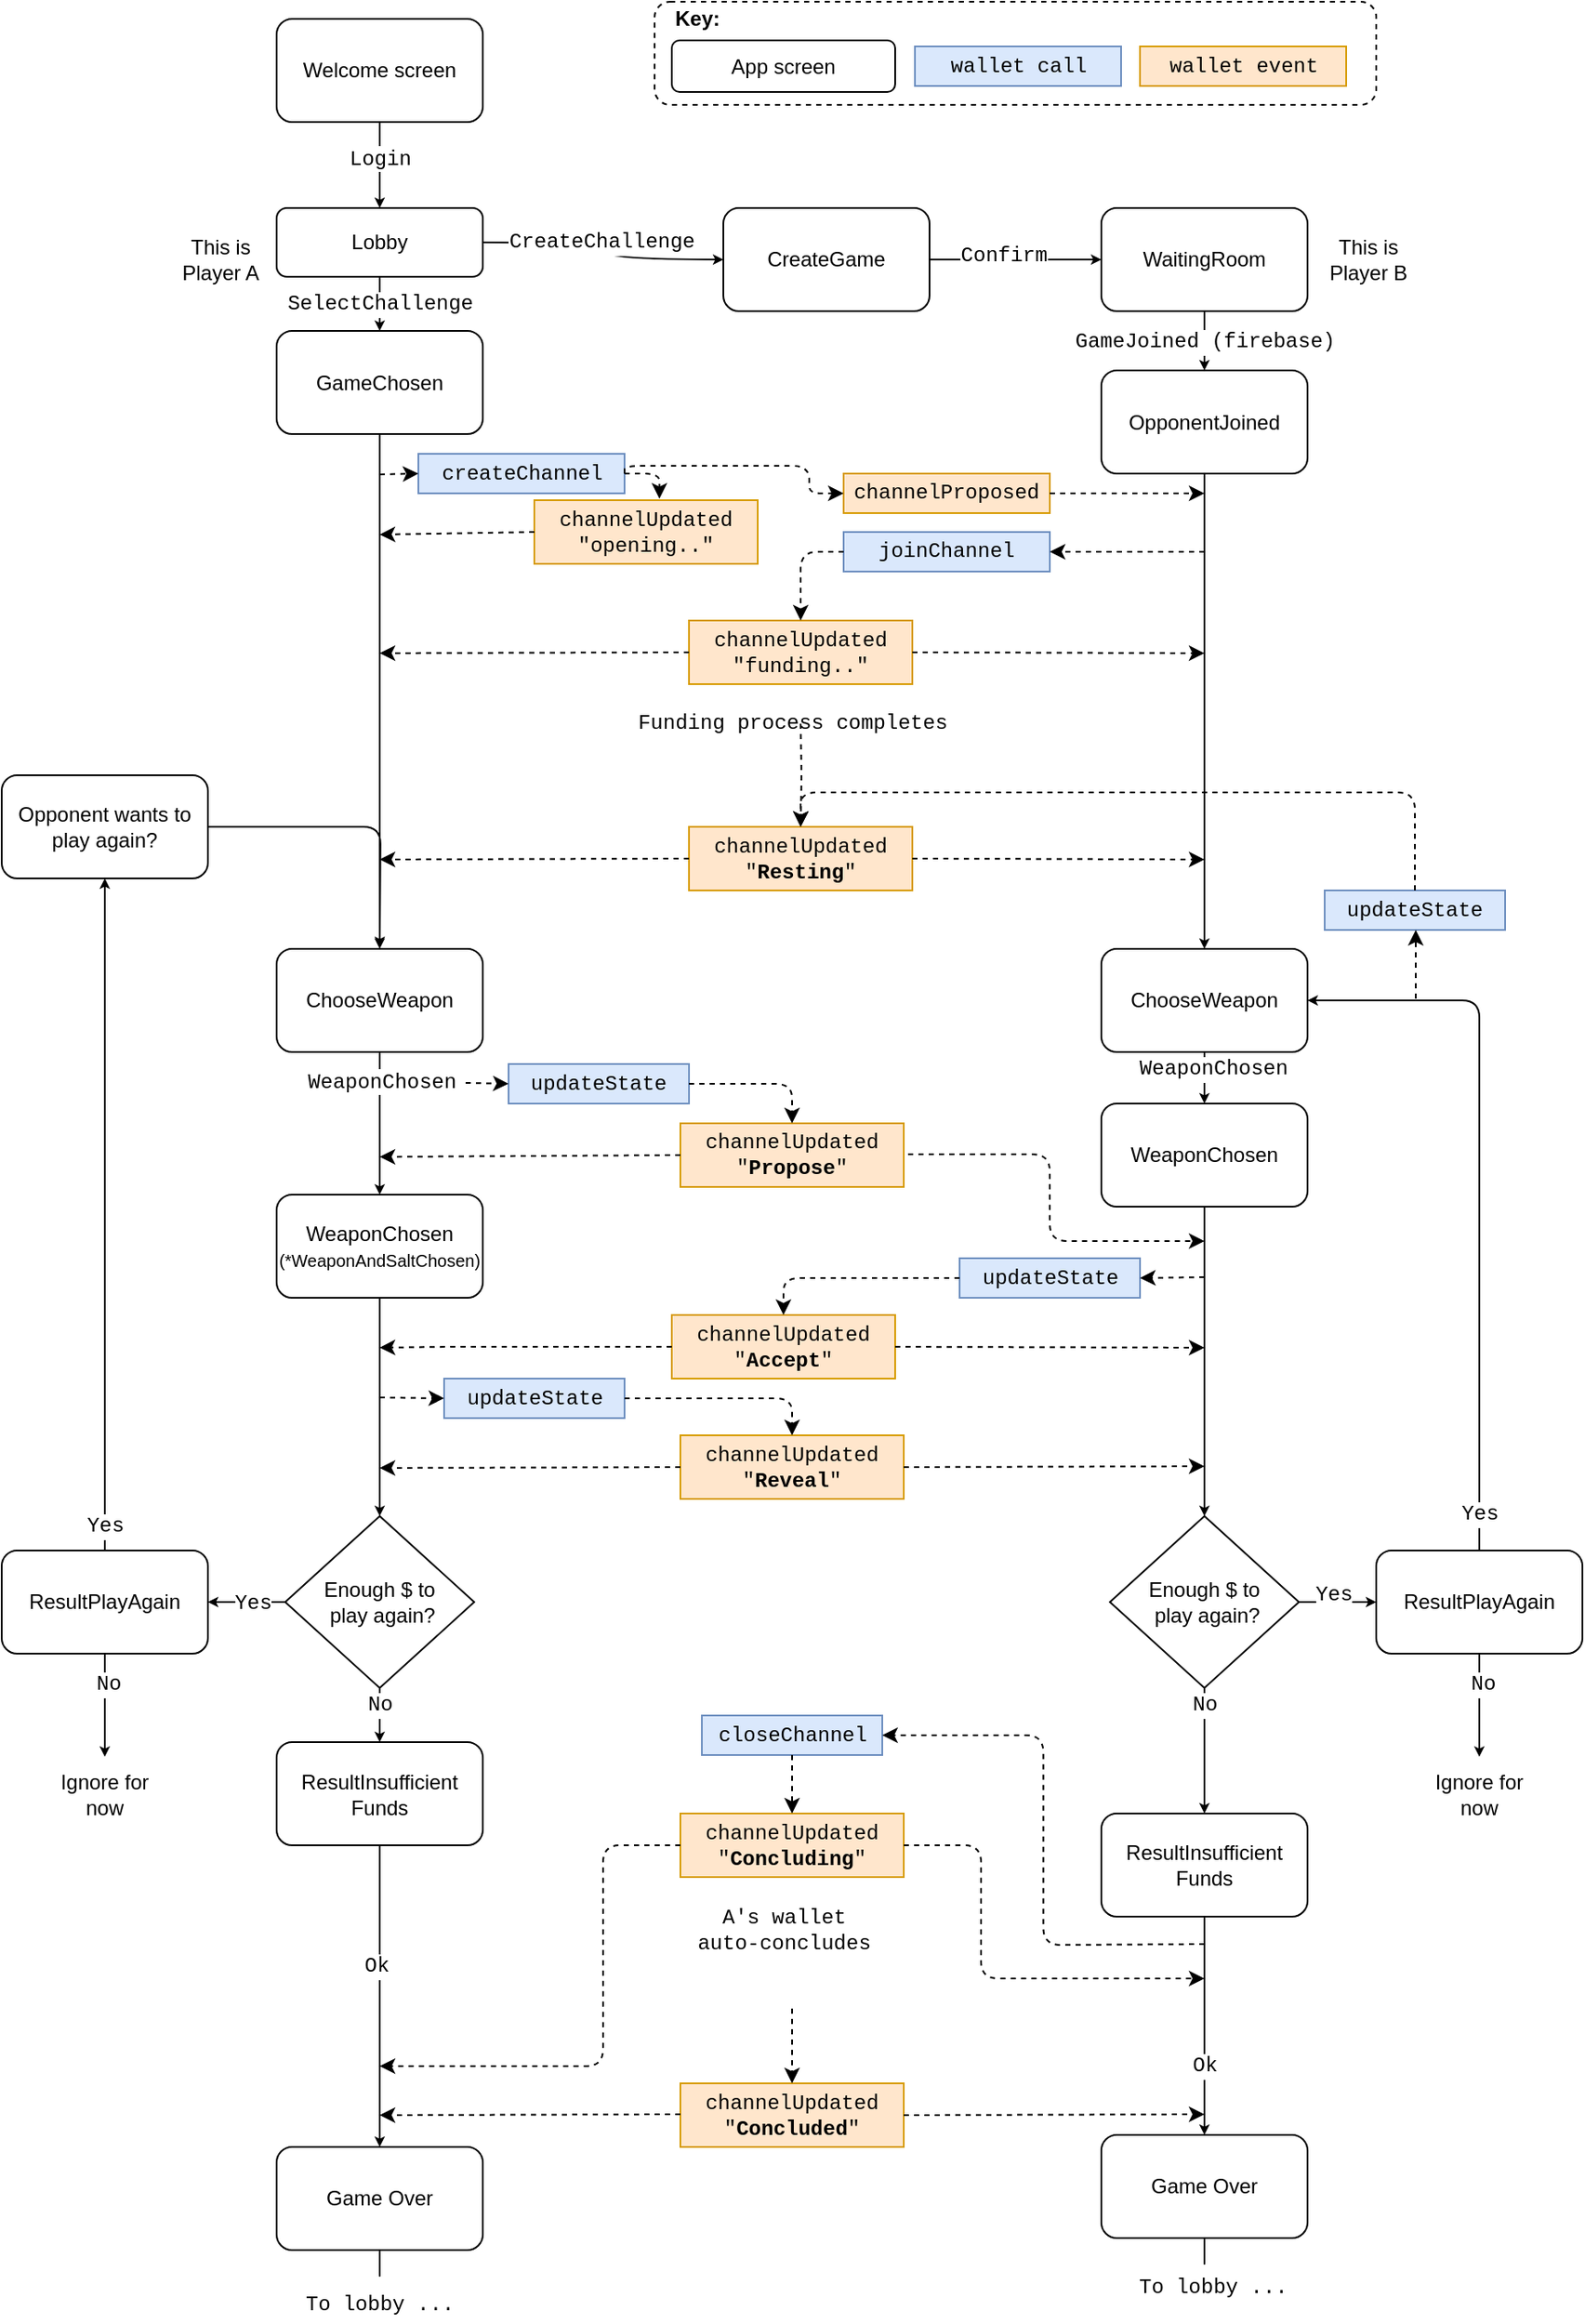 <mxfile version="12.1.7" type="device" pages="1"><diagram id="3c772fb0-b6d9-6675-12e5-c14f96a0285c" name="Page-1"><mxGraphModel dx="946" dy="680" grid="1" gridSize="10" guides="1" tooltips="1" connect="1" arrows="1" fold="1" page="1" pageScale="1" pageWidth="850" pageHeight="1100" background="#ffffff" math="0" shadow="0"><root><mxCell id="0"/><mxCell id="1" parent="0"/><mxCell id="sn7Wcm224zbcXfDM_RU4-180" value="" style="rounded=1;whiteSpace=wrap;html=1;fontFamily=Courier New;fillColor=none;dashed=1;" parent="1" vertex="1"><mxGeometry x="400" y="10" width="420" height="60" as="geometry"/></mxCell><mxCell id="5" style="edgeStyle=orthogonalEdgeStyle;curved=1;rounded=0;html=1;exitX=0.5;exitY=1;entryX=0.5;entryY=0;startArrow=none;startFill=0;startSize=1;endArrow=classic;endFill=1;endSize=3;jettySize=auto;orthogonalLoop=1;strokeColor=#000000;strokeWidth=1;exitDx=0;exitDy=0;entryDx=0;entryDy=0;" parent="1" source="2" target="3" edge="1"><mxGeometry relative="1" as="geometry"/></mxCell><mxCell id="6" value="&lt;font face=&quot;Courier New&quot;&gt;Login&lt;/font&gt;" style="text;html=1;resizable=0;points=[];align=center;verticalAlign=middle;labelBackgroundColor=#ffffff;" parent="5" vertex="1" connectable="0"><mxGeometry x="-0.24" y="3" relative="1" as="geometry"><mxPoint x="-3" y="1.5" as="offset"/></mxGeometry></mxCell><mxCell id="2" value="Welcome screen" style="rounded=1;whiteSpace=wrap;html=1;fillColor=#ffffff;align=center;strokeColor=#000000;" parent="1" vertex="1"><mxGeometry x="180" y="20" width="120" height="60" as="geometry"/></mxCell><mxCell id="7" style="edgeStyle=orthogonalEdgeStyle;curved=1;rounded=0;html=1;exitX=1;exitY=0.5;entryX=0;entryY=0.5;startArrow=none;startFill=0;startSize=1;endArrow=classic;endFill=1;endSize=3;jettySize=auto;orthogonalLoop=1;strokeColor=#000000;strokeWidth=1;" parent="1" source="3" target="4" edge="1"><mxGeometry relative="1" as="geometry"/></mxCell><mxCell id="8" value="CreateChallenge" style="text;html=1;resizable=0;points=[];align=center;verticalAlign=middle;labelBackgroundColor=#ffffff;fontFamily=Courier New;" parent="7" vertex="1" connectable="0"><mxGeometry x="-0.086" relative="1" as="geometry"><mxPoint as="offset"/></mxGeometry></mxCell><mxCell id="19" value="" style="edgeStyle=orthogonalEdgeStyle;curved=1;rounded=0;html=1;startArrow=none;startFill=0;startSize=1;endArrow=classic;endFill=1;endSize=3;jettySize=auto;orthogonalLoop=1;strokeColor=#000000;strokeWidth=1;fontFamily=Courier New;" parent="1" source="3" target="18" edge="1"><mxGeometry relative="1" as="geometry"/></mxCell><mxCell id="20" value="SelectChallenge" style="text;html=1;resizable=0;points=[];align=center;verticalAlign=middle;labelBackgroundColor=#ffffff;fontFamily=Courier New;" parent="19" vertex="1" connectable="0"><mxGeometry x="-0.15" relative="1" as="geometry"><mxPoint y="-4" as="offset"/></mxGeometry></mxCell><mxCell id="sn7Wcm224zbcXfDM_RU4-211" value="Funding process completes" style="text;html=1;resizable=0;points=[];align=center;verticalAlign=middle;labelBackgroundColor=#ffffff;fontFamily=Courier New;" parent="19" vertex="1" connectable="0"><mxGeometry x="-0.15" relative="1" as="geometry"><mxPoint x="240" y="240" as="offset"/></mxGeometry></mxCell><mxCell id="sn7Wcm224zbcXfDM_RU4-247" value="A's wallet&lt;br&gt;auto-concludes" style="text;html=1;resizable=0;points=[];align=center;verticalAlign=middle;labelBackgroundColor=#ffffff;fontFamily=Courier New;" parent="19" vertex="1" connectable="0"><mxGeometry x="-0.15" relative="1" as="geometry"><mxPoint x="235" y="942" as="offset"/></mxGeometry></mxCell><mxCell id="3" value="Lobby" style="rounded=1;whiteSpace=wrap;html=1;fillColor=#ffffff;align=center;strokeColor=#000000;" parent="1" vertex="1"><mxGeometry x="180" y="130" width="120" height="40" as="geometry"/></mxCell><mxCell id="18" value="GameChosen" style="rounded=1;whiteSpace=wrap;html=1;fillColor=#ffffff;align=center;strokeColor=#000000;" parent="1" vertex="1"><mxGeometry x="180" y="201.5" width="120" height="60" as="geometry"/></mxCell><mxCell id="51" value="" style="edgeStyle=orthogonalEdgeStyle;curved=1;rounded=0;html=1;startArrow=none;startFill=0;startSize=1;endArrow=classic;endFill=1;endSize=3;jettySize=auto;orthogonalLoop=1;strokeColor=#000000;strokeWidth=1;fontFamily=Courier New;exitX=0.5;exitY=1;exitDx=0;exitDy=0;" parent="1" source="18" target="50" edge="1"><mxGeometry relative="1" as="geometry"><mxPoint x="240" y="420" as="sourcePoint"/></mxGeometry></mxCell><mxCell id="57" value="" style="edgeStyle=orthogonalEdgeStyle;curved=1;rounded=0;html=1;startArrow=none;startFill=0;startSize=1;endArrow=classic;endFill=1;endSize=3;jettySize=auto;orthogonalLoop=1;strokeColor=#000000;strokeWidth=1;fontFamily=Courier New;" parent="1" source="50" target="56" edge="1"><mxGeometry relative="1" as="geometry"/></mxCell><mxCell id="sn7Wcm224zbcXfDM_RU4-252" value="&lt;font face=&quot;Courier New&quot;&gt;WeaponChosen&lt;/font&gt;" style="text;html=1;resizable=0;points=[];align=center;verticalAlign=middle;labelBackgroundColor=#ffffff;fontFamily=Helvetica;" parent="57" vertex="1" connectable="0"><mxGeometry x="-0.596" y="1" relative="1" as="geometry"><mxPoint as="offset"/></mxGeometry></mxCell><mxCell id="50" value="ChooseWeapon" style="rounded=1;whiteSpace=wrap;html=1;fillColor=#ffffff;align=center;strokeColor=#000000;" parent="1" vertex="1"><mxGeometry x="180" y="561" width="120" height="60" as="geometry"/></mxCell><mxCell id="71" style="edgeStyle=orthogonalEdgeStyle;rounded=1;html=1;exitX=0.5;exitY=1;entryX=0.5;entryY=0;startArrow=none;startFill=0;startSize=1;endArrow=classic;endFill=1;endSize=3;jettySize=auto;orthogonalLoop=1;strokeColor=#000000;strokeWidth=1;fontFamily=Courier New;" parent="1" source="56" target="64" edge="1"><mxGeometry relative="1" as="geometry"/></mxCell><mxCell id="56" value="WeaponChosen&lt;br&gt;&lt;font style=&quot;font-size: 10px&quot;&gt;(*WeaponAndSaltChosen)&lt;/font&gt;" style="rounded=1;whiteSpace=wrap;html=1;fillColor=#ffffff;align=center;strokeColor=#000000;" parent="1" vertex="1"><mxGeometry x="180" y="704" width="120" height="60" as="geometry"/></mxCell><mxCell id="66" style="edgeStyle=orthogonalEdgeStyle;rounded=1;html=1;exitX=0.5;exitY=0;entryX=0.5;entryY=1;startArrow=none;startFill=0;startSize=1;endArrow=classic;endFill=1;endSize=3;jettySize=auto;orthogonalLoop=1;strokeColor=#000000;strokeWidth=1;fontFamily=Courier New;entryDx=0;entryDy=0;" parent="1" source="60" target="F0QE-7O9ewiaqx_4-tCQ-129" edge="1"><mxGeometry relative="1" as="geometry"/></mxCell><mxCell id="67" value="Yes" style="text;html=1;resizable=0;points=[];align=center;verticalAlign=middle;labelBackgroundColor=#ffffff;fontFamily=Courier New;" parent="66" vertex="1" connectable="0"><mxGeometry x="-0.567" y="-2" relative="1" as="geometry"><mxPoint x="-2" y="70" as="offset"/></mxGeometry></mxCell><mxCell id="60" value="ResultPlayAgain" style="rounded=1;whiteSpace=wrap;html=1;fillColor=#ffffff;align=center;strokeColor=#000000;" parent="1" vertex="1"><mxGeometry x="20" y="911" width="120" height="60" as="geometry"/></mxCell><mxCell id="10" value="" style="edgeStyle=orthogonalEdgeStyle;curved=1;rounded=0;html=1;startArrow=none;startFill=0;startSize=1;endArrow=classic;endFill=1;endSize=3;jettySize=auto;orthogonalLoop=1;strokeColor=#000000;strokeWidth=1;fontFamily=Courier New;" parent="1" source="4" target="9" edge="1"><mxGeometry relative="1" as="geometry"/></mxCell><mxCell id="15" value="Confirm" style="text;html=1;resizable=0;points=[];align=center;verticalAlign=middle;labelBackgroundColor=#ffffff;fontFamily=Courier New;" parent="10" vertex="1" connectable="0"><mxGeometry x="-0.15" y="2" relative="1" as="geometry"><mxPoint as="offset"/></mxGeometry></mxCell><mxCell id="4" value="CreateGame" style="rounded=1;whiteSpace=wrap;html=1;fillColor=#ffffff;align=center;strokeColor=#000000;" parent="1" vertex="1"><mxGeometry x="440" y="130" width="120" height="60" as="geometry"/></mxCell><mxCell id="22" value="" style="edgeStyle=orthogonalEdgeStyle;curved=1;rounded=0;html=1;startArrow=none;startFill=0;startSize=1;endArrow=classic;endFill=1;endSize=3;jettySize=auto;orthogonalLoop=1;strokeColor=#000000;strokeWidth=1;fontFamily=Courier New;" parent="1" source="9" target="21" edge="1"><mxGeometry relative="1" as="geometry"/></mxCell><mxCell id="9" value="WaitingRoom" style="rounded=1;whiteSpace=wrap;html=1;fillColor=#ffffff;align=center;strokeColor=#000000;" parent="1" vertex="1"><mxGeometry x="660" y="130" width="120" height="60" as="geometry"/></mxCell><mxCell id="21" value="OpponentJoined" style="rounded=1;whiteSpace=wrap;html=1;fillColor=#ffffff;align=center;strokeColor=#000000;" parent="1" vertex="1"><mxGeometry x="660" y="224.5" width="120" height="60" as="geometry"/></mxCell><mxCell id="53" value="" style="edgeStyle=orthogonalEdgeStyle;curved=1;rounded=0;html=1;startArrow=none;startFill=0;startSize=1;endArrow=classic;endFill=1;endSize=3;jettySize=auto;orthogonalLoop=1;strokeColor=#000000;strokeWidth=1;fontFamily=Courier New;exitX=0.5;exitY=1;exitDx=0;exitDy=0;" parent="1" source="21" target="52" edge="1"><mxGeometry relative="1" as="geometry"><mxPoint x="720" y="420" as="sourcePoint"/></mxGeometry></mxCell><mxCell id="59" value="" style="edgeStyle=orthogonalEdgeStyle;curved=1;rounded=0;html=1;startArrow=none;startFill=0;startSize=1;endArrow=classic;endFill=1;endSize=3;jettySize=auto;orthogonalLoop=1;strokeColor=#000000;strokeWidth=1;fontFamily=Courier New;" parent="1" source="52" target="58" edge="1"><mxGeometry relative="1" as="geometry"/></mxCell><mxCell id="sn7Wcm224zbcXfDM_RU4-253" value="WeaponChosen" style="text;html=1;resizable=0;points=[];align=center;verticalAlign=middle;labelBackgroundColor=#ffffff;fontFamily=Courier New;" parent="59" vertex="1" connectable="0"><mxGeometry x="0.207" y="3" relative="1" as="geometry"><mxPoint x="2" y="-0.5" as="offset"/></mxGeometry></mxCell><mxCell id="52" value="ChooseWeapon" style="rounded=1;whiteSpace=wrap;html=1;fillColor=#ffffff;align=center;strokeColor=#000000;" parent="1" vertex="1"><mxGeometry x="660" y="561" width="120" height="60" as="geometry"/></mxCell><mxCell id="73" style="edgeStyle=orthogonalEdgeStyle;rounded=1;html=1;exitX=0.5;exitY=1;entryX=0.5;entryY=0;startArrow=none;startFill=0;startSize=1;endArrow=classic;endFill=1;endSize=3;jettySize=auto;orthogonalLoop=1;strokeColor=#000000;strokeWidth=1;fontFamily=Courier New;" parent="1" source="58" target="65" edge="1"><mxGeometry relative="1" as="geometry"/></mxCell><mxCell id="58" value="WeaponChosen" style="rounded=1;whiteSpace=wrap;html=1;fillColor=#ffffff;align=center;strokeColor=#000000;" parent="1" vertex="1"><mxGeometry x="660" y="651" width="120" height="60" as="geometry"/></mxCell><mxCell id="79" style="edgeStyle=orthogonalEdgeStyle;rounded=1;html=1;exitX=0.5;exitY=1;entryX=0.5;entryY=0;startArrow=none;startFill=0;startSize=1;endArrow=classic;endFill=1;endSize=3;jettySize=auto;orthogonalLoop=1;strokeColor=#000000;strokeWidth=1;fontFamily=Courier New;" parent="1" source="62" target="77" edge="1"><mxGeometry relative="1" as="geometry"/></mxCell><mxCell id="81" value="Ok" style="text;html=1;resizable=0;points=[];align=center;verticalAlign=middle;labelBackgroundColor=#ffffff;fontFamily=Courier New;" parent="79" vertex="1" connectable="0"><mxGeometry x="-0.35" y="-1" relative="1" as="geometry"><mxPoint x="1" y="45" as="offset"/></mxGeometry></mxCell><mxCell id="62" value="ResultInsufficient&lt;br&gt;Funds" style="rounded=1;whiteSpace=wrap;html=1;fillColor=#ffffff;align=center;strokeColor=#000000;" parent="1" vertex="1"><mxGeometry x="660" y="1064" width="120" height="60" as="geometry"/></mxCell><mxCell id="70" style="edgeStyle=orthogonalEdgeStyle;rounded=1;html=1;exitX=0;exitY=0.5;startArrow=none;startFill=0;startSize=1;endArrow=classic;endFill=1;endSize=3;jettySize=auto;orthogonalLoop=1;strokeColor=#000000;strokeWidth=1;fontFamily=Courier New;exitDx=0;exitDy=0;entryX=1;entryY=0.5;entryDx=0;entryDy=0;" parent="1" source="64" target="60" edge="1"><mxGeometry relative="1" as="geometry"><mxPoint x="150" y="941" as="targetPoint"/></mxGeometry></mxCell><mxCell id="87" value="Y" style="text;html=1;resizable=0;points=[];align=center;verticalAlign=middle;labelBackgroundColor=#ffffff;fontFamily=Courier New;" parent="70" vertex="1" connectable="0"><mxGeometry x="-0.04" relative="1" as="geometry"><mxPoint as="offset"/></mxGeometry></mxCell><mxCell id="94" value="Yes" style="text;html=1;resizable=0;points=[];align=center;verticalAlign=middle;labelBackgroundColor=#ffffff;fontFamily=Courier New;" parent="70" vertex="1" connectable="0"><mxGeometry x="-0.156" y="1" relative="1" as="geometry"><mxPoint as="offset"/></mxGeometry></mxCell><mxCell id="72" style="edgeStyle=orthogonalEdgeStyle;rounded=1;html=1;exitX=0.5;exitY=1;startArrow=none;startFill=0;startSize=1;endArrow=classic;endFill=1;endSize=3;jettySize=auto;orthogonalLoop=1;strokeColor=#000000;strokeWidth=1;fontFamily=Courier New;" parent="1" source="64" target="69" edge="1"><mxGeometry relative="1" as="geometry"/></mxCell><mxCell id="88" value="No" style="text;html=1;resizable=0;points=[];align=center;verticalAlign=middle;labelBackgroundColor=#ffffff;fontFamily=Courier New;" parent="72" vertex="1" connectable="0"><mxGeometry x="0.28" y="2" relative="1" as="geometry"><mxPoint x="-2" y="-4" as="offset"/></mxGeometry></mxCell><mxCell id="64" value="Enough $ to&lt;br&gt;&amp;nbsp;play again?" style="rhombus;whiteSpace=wrap;html=1;fillColor=#ffffff;fontFamily=Helvetica;align=center;strokeColor=#000000;" parent="1" vertex="1"><mxGeometry x="185" y="891" width="110" height="100" as="geometry"/></mxCell><mxCell id="74" style="edgeStyle=orthogonalEdgeStyle;rounded=1;html=1;exitX=1;exitY=0.5;entryX=0;entryY=0.5;startArrow=none;startFill=0;startSize=1;endArrow=classic;endFill=1;endSize=3;jettySize=auto;orthogonalLoop=1;strokeColor=#000000;strokeWidth=1;fontFamily=Courier New;exitDx=0;exitDy=0;entryDx=0;entryDy=0;" parent="1" source="65" target="68" edge="1"><mxGeometry relative="1" as="geometry"/></mxCell><mxCell id="86" value="Yes" style="text;html=1;resizable=0;points=[];align=center;verticalAlign=middle;labelBackgroundColor=#ffffff;fontFamily=Courier New;" parent="74" vertex="1" connectable="0"><mxGeometry x="-0.086" y="2" relative="1" as="geometry"><mxPoint x="-1" y="-2" as="offset"/></mxGeometry></mxCell><mxCell id="75" style="edgeStyle=orthogonalEdgeStyle;rounded=1;html=1;exitX=0.5;exitY=1;entryX=0.5;entryY=0;startArrow=none;startFill=0;startSize=1;endArrow=classic;endFill=1;endSize=3;jettySize=auto;orthogonalLoop=1;strokeColor=#000000;strokeWidth=1;fontFamily=Courier New;" parent="1" source="65" target="62" edge="1"><mxGeometry relative="1" as="geometry"/></mxCell><mxCell id="89" value="No" style="text;html=1;resizable=0;points=[];align=center;verticalAlign=middle;labelBackgroundColor=#ffffff;fontFamily=Courier New;" parent="75" vertex="1" connectable="0"><mxGeometry x="-0.267" y="-2" relative="1" as="geometry"><mxPoint x="2" y="-17.5" as="offset"/></mxGeometry></mxCell><mxCell id="65" value="Enough $ to&lt;br&gt;&amp;nbsp;play again?" style="rhombus;whiteSpace=wrap;html=1;fillColor=#ffffff;fontFamily=Helvetica;align=center;strokeColor=#000000;" parent="1" vertex="1"><mxGeometry x="665" y="891" width="110" height="100" as="geometry"/></mxCell><mxCell id="82" style="edgeStyle=orthogonalEdgeStyle;rounded=1;html=1;exitX=0.5;exitY=0;entryX=1;entryY=0.5;startArrow=none;startFill=0;startSize=1;endArrow=classic;endFill=1;endSize=3;jettySize=auto;orthogonalLoop=1;strokeColor=#000000;strokeWidth=1;fontFamily=Courier New;entryDx=0;entryDy=0;" parent="1" source="68" target="52" edge="1"><mxGeometry relative="1" as="geometry"/></mxCell><mxCell id="85" value="Yes" style="text;html=1;resizable=0;points=[];align=center;verticalAlign=middle;labelBackgroundColor=#ffffff;fontFamily=Courier New;" parent="82" vertex="1" connectable="0"><mxGeometry x="-0.408" y="-2" relative="1" as="geometry"><mxPoint x="-2.5" y="103" as="offset"/></mxGeometry></mxCell><mxCell id="90" style="edgeStyle=orthogonalEdgeStyle;rounded=1;html=1;exitX=0.5;exitY=1;startArrow=none;startFill=0;startSize=1;endArrow=classic;endFill=1;endSize=3;jettySize=auto;orthogonalLoop=1;strokeColor=#000000;strokeWidth=1;fontFamily=Courier New;" parent="1" source="68" edge="1"><mxGeometry relative="1" as="geometry"><mxPoint x="880" y="1031" as="targetPoint"/></mxGeometry></mxCell><mxCell id="91" value="No" style="text;html=1;resizable=0;points=[];align=center;verticalAlign=middle;labelBackgroundColor=#ffffff;fontFamily=Courier New;" parent="90" vertex="1" connectable="0"><mxGeometry x="-0.4" y="2" relative="1" as="geometry"><mxPoint as="offset"/></mxGeometry></mxCell><mxCell id="68" value="ResultPlayAgain" style="rounded=1;whiteSpace=wrap;html=1;fillColor=#ffffff;align=center;strokeColor=#000000;" parent="1" vertex="1"><mxGeometry x="820" y="911" width="120" height="60" as="geometry"/></mxCell><mxCell id="78" style="edgeStyle=orthogonalEdgeStyle;rounded=1;html=1;exitX=0.5;exitY=1;entryX=0.5;entryY=0;startArrow=none;startFill=0;startSize=1;endArrow=classic;endFill=1;endSize=3;jettySize=auto;orthogonalLoop=1;strokeColor=#000000;strokeWidth=1;fontFamily=Courier New;" parent="1" source="69" target="76" edge="1"><mxGeometry relative="1" as="geometry"/></mxCell><mxCell id="80" value="Ok" style="text;html=1;resizable=0;points=[];align=center;verticalAlign=middle;labelBackgroundColor=#ffffff;fontFamily=Courier New;" parent="78" vertex="1" connectable="0"><mxGeometry x="-0.2" y="-2" relative="1" as="geometry"><mxPoint as="offset"/></mxGeometry></mxCell><mxCell id="69" value="ResultInsufficient&lt;br&gt;Funds" style="rounded=1;whiteSpace=wrap;html=1;fillColor=#ffffff;align=center;strokeColor=#000000;" parent="1" vertex="1"><mxGeometry x="180" y="1022.5" width="120" height="60" as="geometry"/></mxCell><mxCell id="96" value="" style="edgeStyle=orthogonalEdgeStyle;rounded=1;html=1;startArrow=none;startFill=0;startSize=1;endArrow=classic;endFill=1;endSize=3;jettySize=auto;orthogonalLoop=1;strokeColor=#000000;strokeWidth=1;fontFamily=Helvetica;" parent="1" source="76" edge="1"><mxGeometry relative="1" as="geometry"><mxPoint x="240" y="1301" as="targetPoint"/></mxGeometry></mxCell><mxCell id="76" value="Game Over&lt;br&gt;" style="rounded=1;whiteSpace=wrap;html=1;fillColor=#ffffff;align=center;strokeColor=#000000;" parent="1" vertex="1"><mxGeometry x="180" y="1258" width="120" height="60" as="geometry"/></mxCell><mxCell id="99" value="" style="edgeStyle=orthogonalEdgeStyle;rounded=1;html=1;startArrow=none;startFill=0;startSize=1;endArrow=classic;endFill=1;endSize=3;jettySize=auto;orthogonalLoop=1;strokeColor=#000000;strokeWidth=1;fontFamily=Courier New;" parent="1" source="77" edge="1"><mxGeometry relative="1" as="geometry"><mxPoint x="720" y="1301" as="targetPoint"/></mxGeometry></mxCell><mxCell id="77" value="Game Over&lt;br&gt;" style="rounded=1;whiteSpace=wrap;html=1;fillColor=#ffffff;align=center;strokeColor=#000000;" parent="1" vertex="1"><mxGeometry x="660" y="1251" width="120" height="60" as="geometry"/></mxCell><mxCell id="117" value="To lobby ..." style="text;html=1;resizable=0;points=[];autosize=1;align=left;verticalAlign=top;spacingTop=-4;fontFamily=Courier New;" parent="1" vertex="1"><mxGeometry x="195" y="1340" width="100" height="20" as="geometry"/></mxCell><mxCell id="121" value="To lobby ..." style="text;html=1;resizable=0;points=[];autosize=1;align=left;verticalAlign=top;spacingTop=-4;fontFamily=Courier New;" parent="1" vertex="1"><mxGeometry x="680" y="1330" width="100" height="20" as="geometry"/></mxCell><mxCell id="124" value="App screen" style="rounded=1;whiteSpace=wrap;html=1;fillColor=#ffffff;fontFamily=Helvetica;align=center;strokeColor=#000000;" parent="1" vertex="1"><mxGeometry x="410" y="32.5" width="130" height="30" as="geometry"/></mxCell><mxCell id="126" value="&lt;b&gt;Key:&lt;/b&gt;&lt;br&gt;" style="text;html=1;resizable=0;points=[];autosize=1;align=left;verticalAlign=top;spacingTop=-4;fontFamily=Helvetica;" parent="1" vertex="1"><mxGeometry x="410" y="10" width="40" height="20" as="geometry"/></mxCell><mxCell id="128" value="This is Player A" style="text;html=1;strokeColor=none;fillColor=none;align=center;verticalAlign=middle;whiteSpace=wrap;rounded=0;fontFamily=Helvetica;" parent="1" vertex="1"><mxGeometry x="120" y="150" width="55" height="20" as="geometry"/></mxCell><mxCell id="129" value="This is Player B" style="text;html=1;strokeColor=none;fillColor=none;align=center;verticalAlign=middle;whiteSpace=wrap;rounded=0;fontFamily=Helvetica;" parent="1" vertex="1"><mxGeometry x="787.5" y="150" width="55" height="20" as="geometry"/></mxCell><mxCell id="sn7Wcm224zbcXfDM_RU4-162" value="createChannel" style="rounded=0;whiteSpace=wrap;html=1;fontFamily=Courier New;fillColor=#dae8fc;strokeColor=#6c8ebf;" parent="1" vertex="1"><mxGeometry x="262.5" y="273" width="120" height="23" as="geometry"/></mxCell><mxCell id="sn7Wcm224zbcXfDM_RU4-163" value="channelProposed" style="rounded=0;whiteSpace=wrap;html=1;fontFamily=Courier New;fillColor=#ffe6cc;strokeColor=#d79b00;" parent="1" vertex="1"><mxGeometry x="510" y="284.5" width="120" height="23" as="geometry"/></mxCell><mxCell id="sn7Wcm224zbcXfDM_RU4-164" value="wallet call" style="rounded=0;whiteSpace=wrap;html=1;fontFamily=Courier New;fillColor=#dae8fc;strokeColor=#6c8ebf;" parent="1" vertex="1"><mxGeometry x="551.5" y="36" width="120" height="23" as="geometry"/></mxCell><mxCell id="sn7Wcm224zbcXfDM_RU4-165" value="wallet event" style="rounded=0;whiteSpace=wrap;html=1;fontFamily=Courier New;fillColor=#ffe6cc;strokeColor=#d79b00;" parent="1" vertex="1"><mxGeometry x="682.5" y="36" width="120" height="23" as="geometry"/></mxCell><mxCell id="sn7Wcm224zbcXfDM_RU4-168" value="" style="endArrow=classic;dashed=1;html=1;strokeColor=#000000;strokeWidth=1;fontFamily=Courier New;endFill=1;entryX=0;entryY=0.5;entryDx=0;entryDy=0;" parent="1" target="sn7Wcm224zbcXfDM_RU4-162" edge="1"><mxGeometry width="50" height="50" relative="1" as="geometry"><mxPoint x="240" y="285" as="sourcePoint"/><mxPoint x="260" y="340" as="targetPoint"/></mxGeometry></mxCell><mxCell id="sn7Wcm224zbcXfDM_RU4-169" value="" style="endArrow=classic;dashed=1;html=1;strokeColor=#000000;strokeWidth=1;fontFamily=Courier New;endFill=1;exitX=1;exitY=0.5;exitDx=0;exitDy=0;" parent="1" source="sn7Wcm224zbcXfDM_RU4-163" edge="1"><mxGeometry width="50" height="50" relative="1" as="geometry"><mxPoint x="720" y="224" as="sourcePoint"/><mxPoint x="720" y="296" as="targetPoint"/><Array as="points"/></mxGeometry></mxCell><mxCell id="sn7Wcm224zbcXfDM_RU4-170" value="joinChannel" style="rounded=0;whiteSpace=wrap;html=1;fontFamily=Courier New;fillColor=#dae8fc;strokeColor=#6c8ebf;" parent="1" vertex="1"><mxGeometry x="510" y="318.5" width="120" height="23" as="geometry"/></mxCell><mxCell id="sn7Wcm224zbcXfDM_RU4-171" value="" style="endArrow=classic;dashed=1;html=1;strokeColor=#000000;strokeWidth=1;fontFamily=Courier New;endFill=1;entryX=1;entryY=0.5;entryDx=0;entryDy=0;" parent="1" target="sn7Wcm224zbcXfDM_RU4-170" edge="1"><mxGeometry width="50" height="50" relative="1" as="geometry"><mxPoint x="720" y="330" as="sourcePoint"/><mxPoint x="340" y="223.5" as="targetPoint"/></mxGeometry></mxCell><mxCell id="sn7Wcm224zbcXfDM_RU4-172" value="channelUpdated&lt;br&gt;&quot;funding..&quot;" style="rounded=0;whiteSpace=wrap;html=1;fontFamily=Courier New;fillColor=#ffe6cc;strokeColor=#d79b00;" parent="1" vertex="1"><mxGeometry x="420" y="370" width="130" height="37" as="geometry"/></mxCell><mxCell id="sn7Wcm224zbcXfDM_RU4-173" value="" style="endArrow=classic;dashed=1;html=1;strokeColor=#000000;strokeWidth=1;fontFamily=Courier New;endFill=1;exitX=0;exitY=0.5;exitDx=0;exitDy=0;" parent="1" source="sn7Wcm224zbcXfDM_RU4-172" edge="1"><mxGeometry width="50" height="50" relative="1" as="geometry"><mxPoint x="300" y="370" as="sourcePoint"/><mxPoint x="240" y="389" as="targetPoint"/></mxGeometry></mxCell><mxCell id="sn7Wcm224zbcXfDM_RU4-181" value="channelUpdated&lt;br&gt;&quot;&lt;b&gt;Resting&lt;/b&gt;&quot;" style="rounded=0;whiteSpace=wrap;html=1;fontFamily=Courier New;fillColor=#ffe6cc;strokeColor=#d79b00;" parent="1" vertex="1"><mxGeometry x="420" y="490" width="130" height="37" as="geometry"/></mxCell><mxCell id="sn7Wcm224zbcXfDM_RU4-182" value="" style="endArrow=classic;dashed=1;html=1;strokeColor=#000000;strokeWidth=1;fontFamily=Courier New;endFill=1;exitX=0;exitY=0.5;exitDx=0;exitDy=0;" parent="1" source="sn7Wcm224zbcXfDM_RU4-181" edge="1"><mxGeometry width="50" height="50" relative="1" as="geometry"><mxPoint x="330" y="509" as="sourcePoint"/><mxPoint x="240" y="509" as="targetPoint"/></mxGeometry></mxCell><mxCell id="sn7Wcm224zbcXfDM_RU4-183" value="channelUpdated&lt;br&gt;&quot;&lt;b&gt;Propose&lt;/b&gt;&quot;" style="rounded=0;whiteSpace=wrap;html=1;fontFamily=Courier New;fillColor=#ffe6cc;strokeColor=#d79b00;" parent="1" vertex="1"><mxGeometry x="415" y="662.5" width="130" height="37" as="geometry"/></mxCell><mxCell id="sn7Wcm224zbcXfDM_RU4-184" value="channelUpdated&lt;br&gt;&quot;&lt;b&gt;Accept&lt;/b&gt;&quot;" style="rounded=0;whiteSpace=wrap;html=1;fontFamily=Courier New;fillColor=#ffe6cc;strokeColor=#d79b00;" parent="1" vertex="1"><mxGeometry x="410" y="774" width="130" height="37" as="geometry"/></mxCell><mxCell id="sn7Wcm224zbcXfDM_RU4-187" value="channelUpdated&lt;br&gt;&quot;&lt;b&gt;Reveal&lt;/b&gt;&quot;" style="rounded=0;whiteSpace=wrap;html=1;fontFamily=Courier New;fillColor=#ffe6cc;strokeColor=#d79b00;" parent="1" vertex="1"><mxGeometry x="415" y="844" width="130" height="37" as="geometry"/></mxCell><mxCell id="sn7Wcm224zbcXfDM_RU4-189" value="updateState" style="rounded=0;whiteSpace=wrap;html=1;fontFamily=Courier New;fillColor=#dae8fc;strokeColor=#6c8ebf;" parent="1" vertex="1"><mxGeometry x="315" y="628" width="105" height="23" as="geometry"/></mxCell><mxCell id="sn7Wcm224zbcXfDM_RU4-190" value="updateState" style="rounded=0;whiteSpace=wrap;html=1;fontFamily=Courier New;fillColor=#dae8fc;strokeColor=#6c8ebf;" parent="1" vertex="1"><mxGeometry x="577.5" y="741" width="105" height="23" as="geometry"/></mxCell><mxCell id="sn7Wcm224zbcXfDM_RU4-191" value="updateState" style="rounded=0;whiteSpace=wrap;html=1;fontFamily=Courier New;fillColor=#dae8fc;strokeColor=#6c8ebf;" parent="1" vertex="1"><mxGeometry x="277.5" y="811" width="105" height="23" as="geometry"/></mxCell><mxCell id="sn7Wcm224zbcXfDM_RU4-192" value="" style="endArrow=classic;dashed=1;html=1;strokeColor=#000000;strokeWidth=1;fontFamily=Courier New;endFill=1;entryX=0;entryY=0.5;entryDx=0;entryDy=0;" parent="1" target="sn7Wcm224zbcXfDM_RU4-189" edge="1"><mxGeometry width="50" height="50" relative="1" as="geometry"><mxPoint x="290" y="639" as="sourcePoint"/><mxPoint x="310" y="639" as="targetPoint"/></mxGeometry></mxCell><mxCell id="sn7Wcm224zbcXfDM_RU4-193" value="" style="endArrow=classic;dashed=1;html=1;strokeColor=#000000;strokeWidth=1;fontFamily=Courier New;endFill=1;entryX=0.5;entryY=0;entryDx=0;entryDy=0;edgeStyle=orthogonalEdgeStyle;exitX=1;exitY=0.5;exitDx=0;exitDy=0;" parent="1" source="sn7Wcm224zbcXfDM_RU4-189" target="sn7Wcm224zbcXfDM_RU4-183" edge="1"><mxGeometry width="50" height="50" relative="1" as="geometry"><mxPoint x="500" y="598" as="sourcePoint"/><mxPoint x="405" y="639" as="targetPoint"/></mxGeometry></mxCell><mxCell id="sn7Wcm224zbcXfDM_RU4-194" value="" style="endArrow=classic;dashed=1;html=1;strokeColor=#000000;strokeWidth=1;fontFamily=Courier New;endFill=1;exitX=0;exitY=0.5;exitDx=0;exitDy=0;" parent="1" source="sn7Wcm224zbcXfDM_RU4-183" edge="1"><mxGeometry width="50" height="50" relative="1" as="geometry"><mxPoint x="414.5" y="681" as="sourcePoint"/><mxPoint x="240" y="682" as="targetPoint"/></mxGeometry></mxCell><mxCell id="sn7Wcm224zbcXfDM_RU4-195" value="" style="endArrow=classic;dashed=1;html=1;strokeColor=#000000;strokeWidth=1;fontFamily=Courier New;endFill=1;exitX=0;exitY=0.5;exitDx=0;exitDy=0;edgeStyle=orthogonalEdgeStyle;" parent="1" edge="1"><mxGeometry width="50" height="50" relative="1" as="geometry"><mxPoint x="547.5" y="680.5" as="sourcePoint"/><mxPoint x="720" y="731" as="targetPoint"/><Array as="points"><mxPoint x="630" y="681"/><mxPoint x="630" y="731"/></Array></mxGeometry></mxCell><mxCell id="sn7Wcm224zbcXfDM_RU4-196" value="" style="endArrow=classic;dashed=1;html=1;strokeColor=#000000;strokeWidth=1;fontFamily=Courier New;endFill=1;entryX=1;entryY=0.5;entryDx=0;entryDy=0;" parent="1" target="sn7Wcm224zbcXfDM_RU4-190" edge="1"><mxGeometry width="50" height="50" relative="1" as="geometry"><mxPoint x="720" y="752" as="sourcePoint"/><mxPoint x="700" y="761" as="targetPoint"/></mxGeometry></mxCell><mxCell id="sn7Wcm224zbcXfDM_RU4-199" value="" style="endArrow=classic;dashed=1;html=1;strokeColor=#000000;strokeWidth=1;fontFamily=Courier New;endFill=1;entryX=0.5;entryY=0;entryDx=0;entryDy=0;exitX=0;exitY=0.5;exitDx=0;exitDy=0;edgeStyle=orthogonalEdgeStyle;" parent="1" source="sn7Wcm224zbcXfDM_RU4-190" target="sn7Wcm224zbcXfDM_RU4-184" edge="1"><mxGeometry width="50" height="50" relative="1" as="geometry"><mxPoint x="610" y="801" as="sourcePoint"/><mxPoint x="580" y="752" as="targetPoint"/></mxGeometry></mxCell><mxCell id="sn7Wcm224zbcXfDM_RU4-202" value="" style="endArrow=classic;dashed=1;html=1;strokeColor=#000000;strokeWidth=1;fontFamily=Courier New;endFill=1;exitX=0;exitY=0.5;exitDx=0;exitDy=0;edgeStyle=orthogonalEdgeStyle;" parent="1" source="sn7Wcm224zbcXfDM_RU4-184" edge="1"><mxGeometry width="50" height="50" relative="1" as="geometry"><mxPoint x="425" y="691.0" as="sourcePoint"/><mxPoint x="240" y="793" as="targetPoint"/><Array as="points"><mxPoint x="280" y="793"/><mxPoint x="280" y="793"/></Array></mxGeometry></mxCell><mxCell id="sn7Wcm224zbcXfDM_RU4-203" value="" style="endArrow=classic;dashed=1;html=1;strokeColor=#000000;strokeWidth=1;fontFamily=Courier New;endFill=1;entryX=0;entryY=0.5;entryDx=0;entryDy=0;" parent="1" target="sn7Wcm224zbcXfDM_RU4-191" edge="1"><mxGeometry width="50" height="50" relative="1" as="geometry"><mxPoint x="240" y="822" as="sourcePoint"/><mxPoint x="260" y="822" as="targetPoint"/></mxGeometry></mxCell><mxCell id="sn7Wcm224zbcXfDM_RU4-204" value="" style="endArrow=classic;dashed=1;html=1;strokeColor=#000000;strokeWidth=1;fontFamily=Courier New;endFill=1;exitX=1;exitY=0.5;exitDx=0;exitDy=0;entryX=0.5;entryY=0;entryDx=0;entryDy=0;edgeStyle=orthogonalEdgeStyle;" parent="1" source="sn7Wcm224zbcXfDM_RU4-191" target="sn7Wcm224zbcXfDM_RU4-187" edge="1"><mxGeometry width="50" height="50" relative="1" as="geometry"><mxPoint x="250" y="842" as="sourcePoint"/><mxPoint x="270" y="842" as="targetPoint"/></mxGeometry></mxCell><mxCell id="sn7Wcm224zbcXfDM_RU4-205" value="" style="endArrow=classic;dashed=1;html=1;strokeColor=#000000;strokeWidth=1;fontFamily=Courier New;endFill=1;exitX=1;exitY=0.5;exitDx=0;exitDy=0;" parent="1" source="sn7Wcm224zbcXfDM_RU4-181" edge="1"><mxGeometry width="50" height="50" relative="1" as="geometry"><mxPoint x="540" y="508.5" as="sourcePoint"/><mxPoint x="720" y="509" as="targetPoint"/></mxGeometry></mxCell><mxCell id="sn7Wcm224zbcXfDM_RU4-206" value="" style="endArrow=classic;dashed=1;html=1;strokeColor=#000000;strokeWidth=1;fontFamily=Courier New;endFill=1;exitX=1;exitY=0.5;exitDx=0;exitDy=0;" parent="1" source="sn7Wcm224zbcXfDM_RU4-187" edge="1"><mxGeometry width="50" height="50" relative="1" as="geometry"><mxPoint x="577.5" y="862" as="sourcePoint"/><mxPoint x="720" y="862" as="targetPoint"/></mxGeometry></mxCell><mxCell id="sn7Wcm224zbcXfDM_RU4-208" value="" style="endArrow=classic;dashed=1;html=1;strokeColor=#000000;strokeWidth=1;fontFamily=Courier New;endFill=1;exitX=0;exitY=0.5;exitDx=0;exitDy=0;" parent="1" source="sn7Wcm224zbcXfDM_RU4-187" edge="1"><mxGeometry width="50" height="50" relative="1" as="geometry"><mxPoint x="555" y="872.5" as="sourcePoint"/><mxPoint x="240" y="863" as="targetPoint"/></mxGeometry></mxCell><mxCell id="sn7Wcm224zbcXfDM_RU4-209" value="" style="endArrow=classic;dashed=1;html=1;strokeColor=#000000;strokeWidth=1;fontFamily=Courier New;endFill=1;exitX=1;exitY=0.5;exitDx=0;exitDy=0;" parent="1" edge="1"><mxGeometry width="50" height="50" relative="1" as="geometry"><mxPoint x="550" y="388.5" as="sourcePoint"/><mxPoint x="720" y="389" as="targetPoint"/></mxGeometry></mxCell><mxCell id="sn7Wcm224zbcXfDM_RU4-210" value="" style="endArrow=classic;dashed=1;html=1;strokeColor=#000000;strokeWidth=1;fontFamily=Courier New;endFill=1;entryX=0.5;entryY=0;entryDx=0;entryDy=0;exitX=0;exitY=0.5;exitDx=0;exitDy=0;edgeStyle=orthogonalEdgeStyle;" parent="1" source="sn7Wcm224zbcXfDM_RU4-170" target="sn7Wcm224zbcXfDM_RU4-172" edge="1"><mxGeometry width="50" height="50" relative="1" as="geometry"><mxPoint x="730" y="340" as="sourcePoint"/><mxPoint x="640" y="340" as="targetPoint"/></mxGeometry></mxCell><mxCell id="sn7Wcm224zbcXfDM_RU4-212" value="" style="endArrow=classic;dashed=1;html=1;strokeColor=#000000;strokeWidth=1;fontFamily=Courier New;endFill=1;entryX=0.5;entryY=0;entryDx=0;entryDy=0;edgeStyle=orthogonalEdgeStyle;" parent="1" target="sn7Wcm224zbcXfDM_RU4-181" edge="1"><mxGeometry width="50" height="50" relative="1" as="geometry"><mxPoint x="485" y="430" as="sourcePoint"/><mxPoint x="494.882" y="360.353" as="targetPoint"/></mxGeometry></mxCell><mxCell id="sn7Wcm224zbcXfDM_RU4-213" value="channelUpdated&lt;br&gt;&quot;opening..&quot;" style="rounded=0;whiteSpace=wrap;html=1;fontFamily=Courier New;fillColor=#ffe6cc;strokeColor=#d79b00;" parent="1" vertex="1"><mxGeometry x="330" y="300" width="130" height="37" as="geometry"/></mxCell><mxCell id="sn7Wcm224zbcXfDM_RU4-216" value="" style="endArrow=classic;dashed=1;html=1;strokeColor=#000000;strokeWidth=1;fontFamily=Courier New;endFill=1;entryX=0;entryY=0.5;entryDx=0;entryDy=0;exitX=1;exitY=0.5;exitDx=0;exitDy=0;edgeStyle=orthogonalEdgeStyle;" parent="1" source="sn7Wcm224zbcXfDM_RU4-162" target="sn7Wcm224zbcXfDM_RU4-163" edge="1"><mxGeometry width="50" height="50" relative="1" as="geometry"><mxPoint x="519.588" y="340.353" as="sourcePoint"/><mxPoint x="494.882" y="360.353" as="targetPoint"/><Array as="points"><mxPoint x="383" y="280"/><mxPoint x="490" y="280"/><mxPoint x="490" y="296"/></Array></mxGeometry></mxCell><mxCell id="sn7Wcm224zbcXfDM_RU4-217" value="" style="endArrow=classic;dashed=1;html=1;strokeColor=#000000;strokeWidth=1;fontFamily=Courier New;endFill=1;entryX=0.56;entryY=-0.024;entryDx=0;entryDy=0;exitX=1;exitY=0.5;exitDx=0;exitDy=0;edgeStyle=orthogonalEdgeStyle;entryPerimeter=0;" parent="1" source="sn7Wcm224zbcXfDM_RU4-162" target="sn7Wcm224zbcXfDM_RU4-213" edge="1"><mxGeometry width="50" height="50" relative="1" as="geometry"><mxPoint x="459.588" y="223.882" as="sourcePoint"/><mxPoint x="559.588" y="233.294" as="targetPoint"/></mxGeometry></mxCell><mxCell id="sn7Wcm224zbcXfDM_RU4-218" value="" style="endArrow=classic;dashed=1;html=1;strokeColor=#000000;strokeWidth=1;fontFamily=Courier New;endFill=1;exitX=0;exitY=0.5;exitDx=0;exitDy=0;" parent="1" source="sn7Wcm224zbcXfDM_RU4-213" edge="1"><mxGeometry width="50" height="50" relative="1" as="geometry"><mxPoint x="420" y="260" as="sourcePoint"/><mxPoint x="240" y="320" as="targetPoint"/></mxGeometry></mxCell><mxCell id="sn7Wcm224zbcXfDM_RU4-219" value="updateState" style="rounded=0;whiteSpace=wrap;html=1;fontFamily=Courier New;fillColor=#dae8fc;strokeColor=#6c8ebf;" parent="1" vertex="1"><mxGeometry x="790" y="527" width="105" height="23" as="geometry"/></mxCell><mxCell id="sn7Wcm224zbcXfDM_RU4-221" value="" style="endArrow=classic;dashed=1;html=1;strokeColor=#000000;strokeWidth=1;fontFamily=Courier New;endFill=1;entryX=0.5;entryY=0;entryDx=0;entryDy=0;edgeStyle=orthogonalEdgeStyle;exitX=0.5;exitY=0;exitDx=0;exitDy=0;" parent="1" source="sn7Wcm224zbcXfDM_RU4-219" target="sn7Wcm224zbcXfDM_RU4-181" edge="1"><mxGeometry width="50" height="50" relative="1" as="geometry"><mxPoint x="495" y="440" as="sourcePoint"/><mxPoint x="494.882" y="500.353" as="targetPoint"/><Array as="points"><mxPoint x="843" y="470"/><mxPoint x="485" y="470"/></Array></mxGeometry></mxCell><mxCell id="sn7Wcm224zbcXfDM_RU4-223" value="channelUpdated&lt;br&gt;&quot;&lt;b&gt;Concluding&lt;/b&gt;&quot;" style="rounded=0;whiteSpace=wrap;html=1;fontFamily=Courier New;fillColor=#ffe6cc;strokeColor=#d79b00;" parent="1" vertex="1"><mxGeometry x="415" y="1064" width="130" height="37" as="geometry"/></mxCell><mxCell id="sn7Wcm224zbcXfDM_RU4-224" value="closeChannel" style="rounded=0;whiteSpace=wrap;html=1;fontFamily=Courier New;fillColor=#dae8fc;strokeColor=#6c8ebf;" parent="1" vertex="1"><mxGeometry x="427.5" y="1007" width="105" height="23" as="geometry"/></mxCell><mxCell id="sn7Wcm224zbcXfDM_RU4-225" value="" style="endArrow=classic;dashed=1;html=1;strokeColor=#000000;strokeWidth=1;fontFamily=Courier New;endFill=1;entryX=1;entryY=0.5;entryDx=0;entryDy=0;edgeStyle=orthogonalEdgeStyle;" parent="1" target="sn7Wcm224zbcXfDM_RU4-224" edge="1"><mxGeometry width="50" height="50" relative="1" as="geometry"><mxPoint x="720" y="1140" as="sourcePoint"/><mxPoint x="682.5" y="1031.5" as="targetPoint"/></mxGeometry></mxCell><mxCell id="sn7Wcm224zbcXfDM_RU4-226" value="" style="endArrow=classic;dashed=1;html=1;strokeColor=#000000;strokeWidth=1;fontFamily=Courier New;endFill=1;edgeStyle=orthogonalEdgeStyle;exitX=1;exitY=0.5;exitDx=0;exitDy=0;" parent="1" source="sn7Wcm224zbcXfDM_RU4-223" edge="1"><mxGeometry width="50" height="50" relative="1" as="geometry"><mxPoint x="600" y="1059" as="sourcePoint"/><mxPoint x="720" y="1160" as="targetPoint"/><Array as="points"><mxPoint x="590" y="1083"/><mxPoint x="590" y="1160"/></Array></mxGeometry></mxCell><mxCell id="sn7Wcm224zbcXfDM_RU4-227" value="" style="endArrow=classic;dashed=1;html=1;strokeColor=#000000;strokeWidth=1;fontFamily=Courier New;endFill=1;exitX=0;exitY=0.5;exitDx=0;exitDy=0;edgeStyle=orthogonalEdgeStyle;" parent="1" source="sn7Wcm224zbcXfDM_RU4-223" edge="1"><mxGeometry width="50" height="50" relative="1" as="geometry"><mxPoint x="412.5" y="1031" as="sourcePoint"/><mxPoint x="240" y="1211" as="targetPoint"/><Array as="points"><mxPoint x="370" y="1083"/><mxPoint x="370" y="1211"/><mxPoint x="240" y="1211"/></Array></mxGeometry></mxCell><mxCell id="sn7Wcm224zbcXfDM_RU4-228" value="" style="endArrow=classic;dashed=1;html=1;strokeColor=#000000;strokeWidth=1;fontFamily=Courier New;endFill=1;entryX=0.5;entryY=0;entryDx=0;entryDy=0;edgeStyle=orthogonalEdgeStyle;exitX=0.5;exitY=1;exitDx=0;exitDy=0;" parent="1" source="sn7Wcm224zbcXfDM_RU4-224" target="sn7Wcm224zbcXfDM_RU4-223" edge="1"><mxGeometry width="50" height="50" relative="1" as="geometry"><mxPoint x="730" y="1020" as="sourcePoint"/><mxPoint x="665.471" y="1000.765" as="targetPoint"/></mxGeometry></mxCell><mxCell id="sn7Wcm224zbcXfDM_RU4-236" value="channelUpdated&lt;br&gt;&quot;&lt;b&gt;Concluded&lt;/b&gt;&quot;" style="rounded=0;whiteSpace=wrap;html=1;fontFamily=Courier New;fillColor=#ffe6cc;strokeColor=#d79b00;" parent="1" vertex="1"><mxGeometry x="415" y="1221" width="130" height="37" as="geometry"/></mxCell><mxCell id="sn7Wcm224zbcXfDM_RU4-239" style="edgeStyle=orthogonalEdgeStyle;rounded=1;html=1;exitX=0.5;exitY=1;startArrow=none;startFill=0;startSize=1;endArrow=classic;endFill=1;endSize=3;jettySize=auto;orthogonalLoop=1;strokeColor=#000000;strokeWidth=1;fontFamily=Courier New;exitDx=0;exitDy=0;" parent="1" source="60" edge="1"><mxGeometry relative="1" as="geometry"><mxPoint x="890.176" y="980.765" as="sourcePoint"/><mxPoint x="80" y="1031" as="targetPoint"/></mxGeometry></mxCell><mxCell id="sn7Wcm224zbcXfDM_RU4-240" value="No" style="text;html=1;resizable=0;points=[];align=center;verticalAlign=middle;labelBackgroundColor=#ffffff;fontFamily=Courier New;" parent="sn7Wcm224zbcXfDM_RU4-239" vertex="1" connectable="0"><mxGeometry x="-0.4" y="2" relative="1" as="geometry"><mxPoint as="offset"/></mxGeometry></mxCell><mxCell id="sn7Wcm224zbcXfDM_RU4-241" value="Ignore for now" style="text;html=1;strokeColor=none;fillColor=none;align=center;verticalAlign=middle;whiteSpace=wrap;rounded=0;dashed=1;fontFamily=Helvetica;" parent="1" vertex="1"><mxGeometry x="50" y="1042.5" width="60" height="20" as="geometry"/></mxCell><mxCell id="sn7Wcm224zbcXfDM_RU4-243" value="Ignore for now" style="text;html=1;strokeColor=none;fillColor=none;align=center;verticalAlign=middle;whiteSpace=wrap;rounded=0;dashed=1;fontFamily=Helvetica;" parent="1" vertex="1"><mxGeometry x="849.5" y="1042.5" width="60" height="20" as="geometry"/></mxCell><mxCell id="sn7Wcm224zbcXfDM_RU4-245" value="" style="endArrow=classic;dashed=1;html=1;strokeColor=#000000;strokeWidth=1;fontFamily=Courier New;endFill=1;exitX=1;exitY=0.5;exitDx=0;exitDy=0;" parent="1" edge="1"><mxGeometry width="50" height="50" relative="1" as="geometry"><mxPoint x="545" y="1239.5" as="sourcePoint"/><mxPoint x="720" y="1239" as="targetPoint"/></mxGeometry></mxCell><mxCell id="sn7Wcm224zbcXfDM_RU4-246" value="" style="endArrow=classic;dashed=1;html=1;strokeColor=#000000;strokeWidth=1;fontFamily=Courier New;endFill=1;exitX=0;exitY=0.5;exitDx=0;exitDy=0;" parent="1" edge="1"><mxGeometry width="50" height="50" relative="1" as="geometry"><mxPoint x="415" y="1239" as="sourcePoint"/><mxPoint x="240" y="1239.5" as="targetPoint"/></mxGeometry></mxCell><mxCell id="sn7Wcm224zbcXfDM_RU4-248" value="" style="endArrow=classic;dashed=1;html=1;strokeColor=#000000;strokeWidth=1;fontFamily=Courier New;endFill=1;edgeStyle=orthogonalEdgeStyle;" parent="1" edge="1"><mxGeometry width="50" height="50" relative="1" as="geometry"><mxPoint x="480" y="1177.5" as="sourcePoint"/><mxPoint x="480" y="1221" as="targetPoint"/></mxGeometry></mxCell><mxCell id="sn7Wcm224zbcXfDM_RU4-249" value="" style="endArrow=classic;dashed=1;html=1;strokeColor=#000000;strokeWidth=1;fontFamily=Courier New;endFill=1;entryX=0.5;entryY=1;entryDx=0;entryDy=0;edgeStyle=orthogonalEdgeStyle;" parent="1" target="sn7Wcm224zbcXfDM_RU4-219" edge="1"><mxGeometry width="50" height="50" relative="1" as="geometry"><mxPoint x="843" y="590" as="sourcePoint"/><mxPoint x="494.882" y="500.353" as="targetPoint"/><Array as="points"><mxPoint x="843" y="550"/></Array></mxGeometry></mxCell><mxCell id="sn7Wcm224zbcXfDM_RU4-254" value="" style="endArrow=classic;dashed=1;html=1;strokeColor=#000000;strokeWidth=1;fontFamily=Courier New;endFill=1;exitX=1;exitY=0.5;exitDx=0;exitDy=0;" parent="1" source="sn7Wcm224zbcXfDM_RU4-184" edge="1"><mxGeometry width="50" height="50" relative="1" as="geometry"><mxPoint x="551.5" y="792.5" as="sourcePoint"/><mxPoint x="720" y="793" as="targetPoint"/></mxGeometry></mxCell><mxCell id="F0QE-7O9ewiaqx_4-tCQ-130" style="edgeStyle=orthogonalEdgeStyle;rounded=1;orthogonalLoop=1;jettySize=auto;html=1;exitX=1;exitY=0.5;exitDx=0;exitDy=0;endSize=3;strokeWidth=1;" parent="1" source="F0QE-7O9ewiaqx_4-tCQ-129" edge="1"><mxGeometry relative="1" as="geometry"><mxPoint x="240" y="560" as="targetPoint"/></mxGeometry></mxCell><mxCell id="F0QE-7O9ewiaqx_4-tCQ-129" value="Opponent wants to play again?" style="rounded=1;whiteSpace=wrap;html=1;fillColor=#ffffff;align=center;strokeColor=#000000;" parent="1" vertex="1"><mxGeometry x="20" y="460" width="120" height="60" as="geometry"/></mxCell><mxCell id="WoUhy4Kx_tvT61FBRZtP-132" value="GameJoined (firebase)" style="text;html=1;resizable=0;points=[];align=center;verticalAlign=middle;labelBackgroundColor=#ffffff;fontFamily=Courier New;" parent="1" vertex="1" connectable="0"><mxGeometry x="720" y="212" as="geometry"><mxPoint y="-4" as="offset"/></mxGeometry></mxCell></root></mxGraphModel></diagram></mxfile>